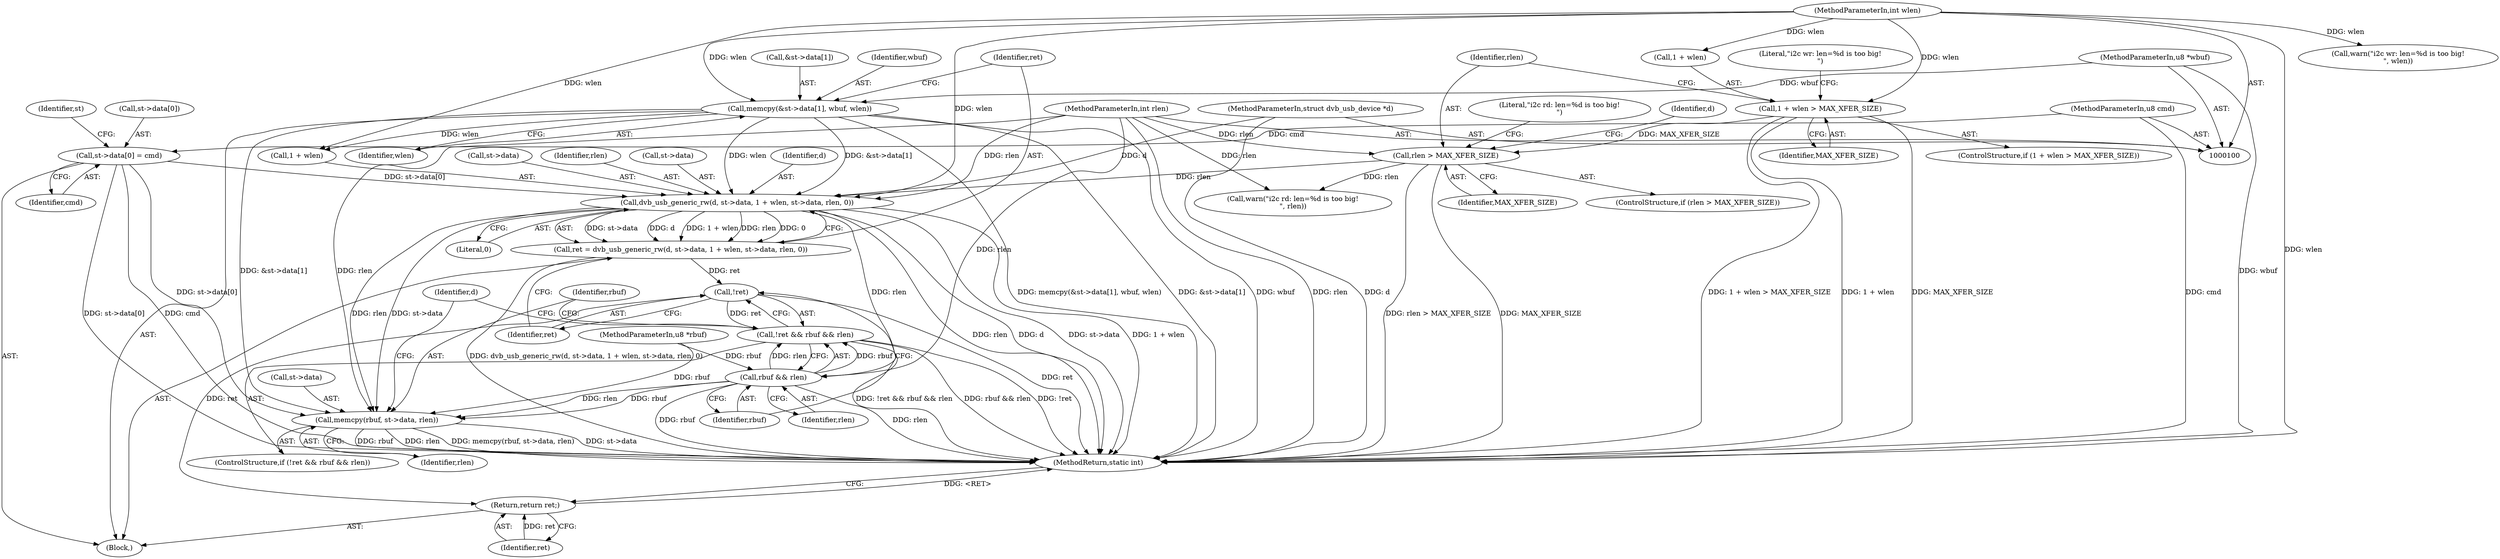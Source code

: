 digraph "0_linux_3f190e3aec212fc8c61e202c51400afa7384d4bc@pointer" {
"1000162" [label="(Call,dvb_usb_generic_rw(d, st->data, 1 + wlen, st->data, rlen, 0))"];
"1000101" [label="(MethodParameterIn,struct dvb_usb_device *d)"];
"1000151" [label="(Call,memcpy(&st->data[1], wbuf, wlen))"];
"1000103" [label="(MethodParameterIn,u8 *wbuf)"];
"1000104" [label="(MethodParameterIn,int wlen)"];
"1000144" [label="(Call,st->data[0] = cmd)"];
"1000102" [label="(MethodParameterIn,u8 cmd)"];
"1000129" [label="(Call,rlen > MAX_XFER_SIZE)"];
"1000106" [label="(MethodParameterIn,int rlen)"];
"1000116" [label="(Call,1 + wlen > MAX_XFER_SIZE)"];
"1000160" [label="(Call,ret = dvb_usb_generic_rw(d, st->data, 1 + wlen, st->data, rlen, 0))"];
"1000177" [label="(Call,!ret)"];
"1000176" [label="(Call,!ret && rbuf && rlen)"];
"1000193" [label="(Return,return ret;)"];
"1000179" [label="(Call,rbuf && rlen)"];
"1000182" [label="(Call,memcpy(rbuf, st->data, rlen))"];
"1000182" [label="(Call,memcpy(rbuf, st->data, rlen))"];
"1000175" [label="(ControlStructure,if (!ret && rbuf && rlen))"];
"1000128" [label="(ControlStructure,if (rlen > MAX_XFER_SIZE))"];
"1000122" [label="(Call,warn(\"i2c wr: len=%d is too big!\n\", wlen))"];
"1000151" [label="(Call,memcpy(&st->data[1], wbuf, wlen))"];
"1000191" [label="(Identifier,d)"];
"1000177" [label="(Call,!ret)"];
"1000130" [label="(Identifier,rlen)"];
"1000194" [label="(Identifier,ret)"];
"1000167" [label="(Call,1 + wlen)"];
"1000180" [label="(Identifier,rbuf)"];
"1000155" [label="(Identifier,st)"];
"1000104" [label="(MethodParameterIn,int wlen)"];
"1000117" [label="(Call,1 + wlen)"];
"1000120" [label="(Identifier,MAX_XFER_SIZE)"];
"1000184" [label="(Call,st->data)"];
"1000161" [label="(Identifier,ret)"];
"1000142" [label="(Identifier,d)"];
"1000164" [label="(Call,st->data)"];
"1000101" [label="(MethodParameterIn,struct dvb_usb_device *d)"];
"1000160" [label="(Call,ret = dvb_usb_generic_rw(d, st->data, 1 + wlen, st->data, rlen, 0))"];
"1000183" [label="(Identifier,rbuf)"];
"1000129" [label="(Call,rlen > MAX_XFER_SIZE)"];
"1000178" [label="(Identifier,ret)"];
"1000133" [label="(Call,warn(\"i2c rd: len=%d is too big!\n\", rlen))"];
"1000131" [label="(Identifier,MAX_XFER_SIZE)"];
"1000107" [label="(Block,)"];
"1000159" [label="(Identifier,wlen)"];
"1000187" [label="(Identifier,rlen)"];
"1000162" [label="(Call,dvb_usb_generic_rw(d, st->data, 1 + wlen, st->data, rlen, 0))"];
"1000103" [label="(MethodParameterIn,u8 *wbuf)"];
"1000163" [label="(Identifier,d)"];
"1000106" [label="(MethodParameterIn,int rlen)"];
"1000102" [label="(MethodParameterIn,u8 cmd)"];
"1000116" [label="(Call,1 + wlen > MAX_XFER_SIZE)"];
"1000195" [label="(MethodReturn,static int)"];
"1000115" [label="(ControlStructure,if (1 + wlen > MAX_XFER_SIZE))"];
"1000179" [label="(Call,rbuf && rlen)"];
"1000176" [label="(Call,!ret && rbuf && rlen)"];
"1000134" [label="(Literal,\"i2c rd: len=%d is too big!\n\")"];
"1000174" [label="(Literal,0)"];
"1000170" [label="(Call,st->data)"];
"1000152" [label="(Call,&st->data[1])"];
"1000173" [label="(Identifier,rlen)"];
"1000145" [label="(Call,st->data[0])"];
"1000150" [label="(Identifier,cmd)"];
"1000105" [label="(MethodParameterIn,u8 *rbuf)"];
"1000158" [label="(Identifier,wbuf)"];
"1000193" [label="(Return,return ret;)"];
"1000123" [label="(Literal,\"i2c wr: len=%d is too big!\n\")"];
"1000181" [label="(Identifier,rlen)"];
"1000144" [label="(Call,st->data[0] = cmd)"];
"1000162" -> "1000160"  [label="AST: "];
"1000162" -> "1000174"  [label="CFG: "];
"1000163" -> "1000162"  [label="AST: "];
"1000164" -> "1000162"  [label="AST: "];
"1000167" -> "1000162"  [label="AST: "];
"1000170" -> "1000162"  [label="AST: "];
"1000173" -> "1000162"  [label="AST: "];
"1000174" -> "1000162"  [label="AST: "];
"1000160" -> "1000162"  [label="CFG: "];
"1000162" -> "1000195"  [label="DDG: st->data"];
"1000162" -> "1000195"  [label="DDG: 1 + wlen"];
"1000162" -> "1000195"  [label="DDG: rlen"];
"1000162" -> "1000195"  [label="DDG: d"];
"1000162" -> "1000160"  [label="DDG: st->data"];
"1000162" -> "1000160"  [label="DDG: d"];
"1000162" -> "1000160"  [label="DDG: 1 + wlen"];
"1000162" -> "1000160"  [label="DDG: rlen"];
"1000162" -> "1000160"  [label="DDG: 0"];
"1000101" -> "1000162"  [label="DDG: d"];
"1000151" -> "1000162"  [label="DDG: &st->data[1]"];
"1000151" -> "1000162"  [label="DDG: wlen"];
"1000144" -> "1000162"  [label="DDG: st->data[0]"];
"1000104" -> "1000162"  [label="DDG: wlen"];
"1000129" -> "1000162"  [label="DDG: rlen"];
"1000106" -> "1000162"  [label="DDG: rlen"];
"1000162" -> "1000179"  [label="DDG: rlen"];
"1000162" -> "1000182"  [label="DDG: st->data"];
"1000162" -> "1000182"  [label="DDG: rlen"];
"1000101" -> "1000100"  [label="AST: "];
"1000101" -> "1000195"  [label="DDG: d"];
"1000151" -> "1000107"  [label="AST: "];
"1000151" -> "1000159"  [label="CFG: "];
"1000152" -> "1000151"  [label="AST: "];
"1000158" -> "1000151"  [label="AST: "];
"1000159" -> "1000151"  [label="AST: "];
"1000161" -> "1000151"  [label="CFG: "];
"1000151" -> "1000195"  [label="DDG: memcpy(&st->data[1], wbuf, wlen)"];
"1000151" -> "1000195"  [label="DDG: &st->data[1]"];
"1000151" -> "1000195"  [label="DDG: wbuf"];
"1000103" -> "1000151"  [label="DDG: wbuf"];
"1000104" -> "1000151"  [label="DDG: wlen"];
"1000151" -> "1000167"  [label="DDG: wlen"];
"1000151" -> "1000182"  [label="DDG: &st->data[1]"];
"1000103" -> "1000100"  [label="AST: "];
"1000103" -> "1000195"  [label="DDG: wbuf"];
"1000104" -> "1000100"  [label="AST: "];
"1000104" -> "1000195"  [label="DDG: wlen"];
"1000104" -> "1000116"  [label="DDG: wlen"];
"1000104" -> "1000117"  [label="DDG: wlen"];
"1000104" -> "1000122"  [label="DDG: wlen"];
"1000104" -> "1000167"  [label="DDG: wlen"];
"1000144" -> "1000107"  [label="AST: "];
"1000144" -> "1000150"  [label="CFG: "];
"1000145" -> "1000144"  [label="AST: "];
"1000150" -> "1000144"  [label="AST: "];
"1000155" -> "1000144"  [label="CFG: "];
"1000144" -> "1000195"  [label="DDG: st->data[0]"];
"1000144" -> "1000195"  [label="DDG: cmd"];
"1000102" -> "1000144"  [label="DDG: cmd"];
"1000144" -> "1000182"  [label="DDG: st->data[0]"];
"1000102" -> "1000100"  [label="AST: "];
"1000102" -> "1000195"  [label="DDG: cmd"];
"1000129" -> "1000128"  [label="AST: "];
"1000129" -> "1000131"  [label="CFG: "];
"1000130" -> "1000129"  [label="AST: "];
"1000131" -> "1000129"  [label="AST: "];
"1000134" -> "1000129"  [label="CFG: "];
"1000142" -> "1000129"  [label="CFG: "];
"1000129" -> "1000195"  [label="DDG: rlen > MAX_XFER_SIZE"];
"1000129" -> "1000195"  [label="DDG: MAX_XFER_SIZE"];
"1000106" -> "1000129"  [label="DDG: rlen"];
"1000116" -> "1000129"  [label="DDG: MAX_XFER_SIZE"];
"1000129" -> "1000133"  [label="DDG: rlen"];
"1000106" -> "1000100"  [label="AST: "];
"1000106" -> "1000195"  [label="DDG: rlen"];
"1000106" -> "1000133"  [label="DDG: rlen"];
"1000106" -> "1000179"  [label="DDG: rlen"];
"1000106" -> "1000182"  [label="DDG: rlen"];
"1000116" -> "1000115"  [label="AST: "];
"1000116" -> "1000120"  [label="CFG: "];
"1000117" -> "1000116"  [label="AST: "];
"1000120" -> "1000116"  [label="AST: "];
"1000123" -> "1000116"  [label="CFG: "];
"1000130" -> "1000116"  [label="CFG: "];
"1000116" -> "1000195"  [label="DDG: 1 + wlen"];
"1000116" -> "1000195"  [label="DDG: MAX_XFER_SIZE"];
"1000116" -> "1000195"  [label="DDG: 1 + wlen > MAX_XFER_SIZE"];
"1000160" -> "1000107"  [label="AST: "];
"1000161" -> "1000160"  [label="AST: "];
"1000178" -> "1000160"  [label="CFG: "];
"1000160" -> "1000195"  [label="DDG: dvb_usb_generic_rw(d, st->data, 1 + wlen, st->data, rlen, 0)"];
"1000160" -> "1000177"  [label="DDG: ret"];
"1000177" -> "1000176"  [label="AST: "];
"1000177" -> "1000178"  [label="CFG: "];
"1000178" -> "1000177"  [label="AST: "];
"1000180" -> "1000177"  [label="CFG: "];
"1000176" -> "1000177"  [label="CFG: "];
"1000177" -> "1000195"  [label="DDG: ret"];
"1000177" -> "1000176"  [label="DDG: ret"];
"1000177" -> "1000193"  [label="DDG: ret"];
"1000176" -> "1000175"  [label="AST: "];
"1000176" -> "1000179"  [label="CFG: "];
"1000179" -> "1000176"  [label="AST: "];
"1000183" -> "1000176"  [label="CFG: "];
"1000191" -> "1000176"  [label="CFG: "];
"1000176" -> "1000195"  [label="DDG: !ret && rbuf && rlen"];
"1000176" -> "1000195"  [label="DDG: rbuf && rlen"];
"1000176" -> "1000195"  [label="DDG: !ret"];
"1000179" -> "1000176"  [label="DDG: rbuf"];
"1000179" -> "1000176"  [label="DDG: rlen"];
"1000193" -> "1000107"  [label="AST: "];
"1000193" -> "1000194"  [label="CFG: "];
"1000194" -> "1000193"  [label="AST: "];
"1000195" -> "1000193"  [label="CFG: "];
"1000193" -> "1000195"  [label="DDG: <RET>"];
"1000194" -> "1000193"  [label="DDG: ret"];
"1000179" -> "1000180"  [label="CFG: "];
"1000179" -> "1000181"  [label="CFG: "];
"1000180" -> "1000179"  [label="AST: "];
"1000181" -> "1000179"  [label="AST: "];
"1000179" -> "1000195"  [label="DDG: rlen"];
"1000179" -> "1000195"  [label="DDG: rbuf"];
"1000105" -> "1000179"  [label="DDG: rbuf"];
"1000179" -> "1000182"  [label="DDG: rbuf"];
"1000179" -> "1000182"  [label="DDG: rlen"];
"1000182" -> "1000175"  [label="AST: "];
"1000182" -> "1000187"  [label="CFG: "];
"1000183" -> "1000182"  [label="AST: "];
"1000184" -> "1000182"  [label="AST: "];
"1000187" -> "1000182"  [label="AST: "];
"1000191" -> "1000182"  [label="CFG: "];
"1000182" -> "1000195"  [label="DDG: rlen"];
"1000182" -> "1000195"  [label="DDG: memcpy(rbuf, st->data, rlen)"];
"1000182" -> "1000195"  [label="DDG: st->data"];
"1000182" -> "1000195"  [label="DDG: rbuf"];
"1000105" -> "1000182"  [label="DDG: rbuf"];
}
